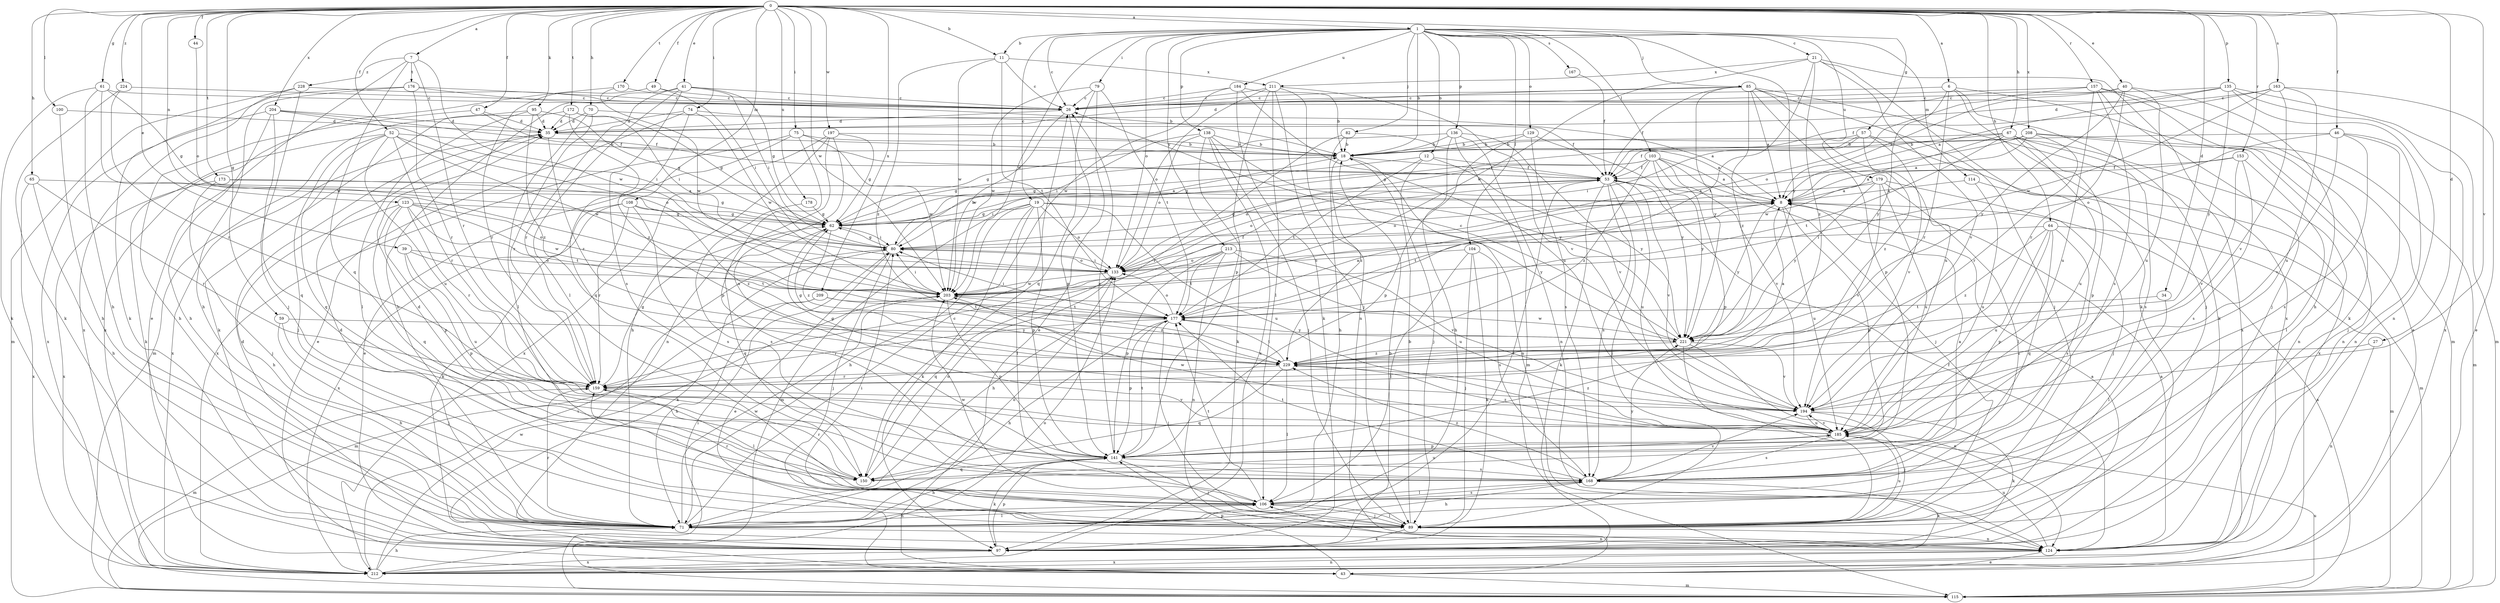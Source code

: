 strict digraph  {
0;
1;
6;
7;
8;
11;
12;
18;
19;
21;
26;
27;
34;
35;
39;
40;
41;
43;
44;
46;
47;
49;
52;
53;
57;
59;
61;
62;
64;
65;
67;
70;
71;
74;
75;
79;
80;
82;
85;
89;
95;
97;
100;
103;
104;
106;
108;
114;
115;
123;
124;
129;
133;
135;
136;
138;
141;
150;
153;
157;
159;
163;
167;
168;
170;
172;
173;
176;
177;
178;
179;
184;
185;
194;
197;
203;
204;
208;
209;
211;
212;
213;
221;
224;
228;
229;
0 -> 1  [label=a];
0 -> 6  [label=a];
0 -> 7  [label=a];
0 -> 11  [label=b];
0 -> 27  [label=d];
0 -> 34  [label=d];
0 -> 39  [label=e];
0 -> 40  [label=e];
0 -> 41  [label=e];
0 -> 44  [label=f];
0 -> 46  [label=f];
0 -> 47  [label=f];
0 -> 49  [label=f];
0 -> 52  [label=f];
0 -> 57  [label=g];
0 -> 59  [label=g];
0 -> 61  [label=g];
0 -> 64  [label=h];
0 -> 65  [label=h];
0 -> 67  [label=h];
0 -> 70  [label=h];
0 -> 74  [label=i];
0 -> 75  [label=i];
0 -> 95  [label=k];
0 -> 100  [label=l];
0 -> 108  [label=m];
0 -> 123  [label=n];
0 -> 135  [label=p];
0 -> 153  [label=r];
0 -> 157  [label=r];
0 -> 163  [label=s];
0 -> 170  [label=t];
0 -> 172  [label=t];
0 -> 173  [label=t];
0 -> 178  [label=u];
0 -> 194  [label=v];
0 -> 197  [label=w];
0 -> 203  [label=w];
0 -> 204  [label=x];
0 -> 208  [label=x];
0 -> 209  [label=x];
0 -> 224  [label=z];
1 -> 11  [label=b];
1 -> 12  [label=b];
1 -> 18  [label=b];
1 -> 19  [label=c];
1 -> 21  [label=c];
1 -> 26  [label=c];
1 -> 79  [label=i];
1 -> 82  [label=j];
1 -> 85  [label=j];
1 -> 103  [label=l];
1 -> 104  [label=l];
1 -> 114  [label=m];
1 -> 129  [label=o];
1 -> 133  [label=o];
1 -> 136  [label=p];
1 -> 138  [label=p];
1 -> 167  [label=s];
1 -> 179  [label=u];
1 -> 184  [label=u];
1 -> 203  [label=w];
1 -> 213  [label=y];
1 -> 221  [label=y];
6 -> 26  [label=c];
6 -> 43  [label=e];
6 -> 89  [label=j];
6 -> 97  [label=k];
6 -> 159  [label=r];
6 -> 221  [label=y];
7 -> 43  [label=e];
7 -> 150  [label=q];
7 -> 159  [label=r];
7 -> 176  [label=t];
7 -> 203  [label=w];
7 -> 228  [label=z];
8 -> 62  [label=g];
8 -> 141  [label=p];
8 -> 177  [label=t];
8 -> 185  [label=u];
8 -> 221  [label=y];
11 -> 26  [label=c];
11 -> 177  [label=t];
11 -> 203  [label=w];
11 -> 211  [label=x];
11 -> 229  [label=z];
12 -> 53  [label=f];
12 -> 62  [label=g];
12 -> 89  [label=j];
12 -> 177  [label=t];
12 -> 221  [label=y];
18 -> 53  [label=f];
18 -> 62  [label=g];
18 -> 124  [label=n];
18 -> 229  [label=z];
19 -> 62  [label=g];
19 -> 71  [label=h];
19 -> 97  [label=k];
19 -> 106  [label=l];
19 -> 115  [label=m];
19 -> 133  [label=o];
19 -> 141  [label=p];
19 -> 185  [label=u];
19 -> 221  [label=y];
21 -> 97  [label=k];
21 -> 177  [label=t];
21 -> 194  [label=v];
21 -> 203  [label=w];
21 -> 211  [label=x];
21 -> 212  [label=x];
21 -> 229  [label=z];
26 -> 35  [label=d];
26 -> 141  [label=p];
26 -> 203  [label=w];
27 -> 124  [label=n];
27 -> 229  [label=z];
34 -> 106  [label=l];
34 -> 177  [label=t];
35 -> 18  [label=b];
35 -> 212  [label=x];
35 -> 229  [label=z];
39 -> 133  [label=o];
39 -> 141  [label=p];
39 -> 177  [label=t];
39 -> 185  [label=u];
40 -> 8  [label=a];
40 -> 26  [label=c];
40 -> 71  [label=h];
40 -> 159  [label=r];
40 -> 185  [label=u];
40 -> 221  [label=y];
41 -> 26  [label=c];
41 -> 62  [label=g];
41 -> 71  [label=h];
41 -> 80  [label=i];
41 -> 106  [label=l];
41 -> 159  [label=r];
41 -> 168  [label=s];
43 -> 106  [label=l];
43 -> 115  [label=m];
43 -> 141  [label=p];
44 -> 133  [label=o];
46 -> 18  [label=b];
46 -> 89  [label=j];
46 -> 124  [label=n];
46 -> 133  [label=o];
46 -> 168  [label=s];
46 -> 194  [label=v];
47 -> 35  [label=d];
47 -> 53  [label=f];
47 -> 71  [label=h];
49 -> 26  [label=c];
49 -> 80  [label=i];
49 -> 159  [label=r];
52 -> 18  [label=b];
52 -> 89  [label=j];
52 -> 97  [label=k];
52 -> 133  [label=o];
52 -> 150  [label=q];
52 -> 159  [label=r];
52 -> 185  [label=u];
52 -> 203  [label=w];
53 -> 8  [label=a];
53 -> 80  [label=i];
53 -> 89  [label=j];
53 -> 97  [label=k];
53 -> 133  [label=o];
53 -> 168  [label=s];
53 -> 185  [label=u];
53 -> 194  [label=v];
57 -> 18  [label=b];
57 -> 62  [label=g];
57 -> 80  [label=i];
57 -> 194  [label=v];
57 -> 212  [label=x];
57 -> 229  [label=z];
59 -> 71  [label=h];
59 -> 89  [label=j];
59 -> 221  [label=y];
61 -> 26  [label=c];
61 -> 62  [label=g];
61 -> 71  [label=h];
61 -> 97  [label=k];
61 -> 203  [label=w];
62 -> 80  [label=i];
62 -> 150  [label=q];
62 -> 229  [label=z];
64 -> 80  [label=i];
64 -> 115  [label=m];
64 -> 141  [label=p];
64 -> 150  [label=q];
64 -> 168  [label=s];
64 -> 185  [label=u];
64 -> 229  [label=z];
65 -> 8  [label=a];
65 -> 71  [label=h];
65 -> 159  [label=r];
65 -> 212  [label=x];
67 -> 18  [label=b];
67 -> 53  [label=f];
67 -> 124  [label=n];
67 -> 141  [label=p];
67 -> 168  [label=s];
67 -> 177  [label=t];
67 -> 185  [label=u];
67 -> 203  [label=w];
70 -> 35  [label=d];
70 -> 53  [label=f];
70 -> 106  [label=l];
70 -> 159  [label=r];
71 -> 26  [label=c];
71 -> 35  [label=d];
71 -> 53  [label=f];
71 -> 106  [label=l];
71 -> 124  [label=n];
71 -> 133  [label=o];
71 -> 159  [label=r];
71 -> 203  [label=w];
74 -> 8  [label=a];
74 -> 35  [label=d];
74 -> 43  [label=e];
74 -> 150  [label=q];
74 -> 203  [label=w];
75 -> 18  [label=b];
75 -> 43  [label=e];
75 -> 141  [label=p];
75 -> 203  [label=w];
75 -> 212  [label=x];
79 -> 26  [label=c];
79 -> 43  [label=e];
79 -> 150  [label=q];
79 -> 177  [label=t];
79 -> 203  [label=w];
80 -> 18  [label=b];
80 -> 43  [label=e];
80 -> 62  [label=g];
80 -> 89  [label=j];
80 -> 97  [label=k];
80 -> 133  [label=o];
82 -> 8  [label=a];
82 -> 18  [label=b];
82 -> 71  [label=h];
82 -> 159  [label=r];
85 -> 8  [label=a];
85 -> 26  [label=c];
85 -> 35  [label=d];
85 -> 53  [label=f];
85 -> 89  [label=j];
85 -> 141  [label=p];
85 -> 185  [label=u];
85 -> 212  [label=x];
85 -> 221  [label=y];
85 -> 229  [label=z];
89 -> 18  [label=b];
89 -> 80  [label=i];
89 -> 97  [label=k];
89 -> 106  [label=l];
89 -> 124  [label=n];
89 -> 185  [label=u];
95 -> 35  [label=d];
95 -> 62  [label=g];
95 -> 106  [label=l];
95 -> 115  [label=m];
95 -> 229  [label=z];
97 -> 8  [label=a];
97 -> 18  [label=b];
97 -> 35  [label=d];
97 -> 141  [label=p];
97 -> 212  [label=x];
100 -> 35  [label=d];
100 -> 71  [label=h];
103 -> 8  [label=a];
103 -> 53  [label=f];
103 -> 62  [label=g];
103 -> 89  [label=j];
103 -> 133  [label=o];
103 -> 141  [label=p];
103 -> 194  [label=v];
103 -> 221  [label=y];
103 -> 229  [label=z];
104 -> 89  [label=j];
104 -> 97  [label=k];
104 -> 106  [label=l];
104 -> 133  [label=o];
104 -> 168  [label=s];
106 -> 71  [label=h];
106 -> 89  [label=j];
106 -> 159  [label=r];
106 -> 168  [label=s];
106 -> 177  [label=t];
106 -> 203  [label=w];
108 -> 62  [label=g];
108 -> 97  [label=k];
108 -> 159  [label=r];
108 -> 168  [label=s];
108 -> 212  [label=x];
108 -> 229  [label=z];
114 -> 8  [label=a];
114 -> 115  [label=m];
114 -> 185  [label=u];
115 -> 8  [label=a];
115 -> 80  [label=i];
115 -> 185  [label=u];
123 -> 62  [label=g];
123 -> 71  [label=h];
123 -> 133  [label=o];
123 -> 141  [label=p];
123 -> 150  [label=q];
123 -> 159  [label=r];
123 -> 177  [label=t];
123 -> 203  [label=w];
124 -> 8  [label=a];
124 -> 43  [label=e];
124 -> 53  [label=f];
124 -> 185  [label=u];
124 -> 212  [label=x];
129 -> 18  [label=b];
129 -> 141  [label=p];
129 -> 168  [label=s];
129 -> 221  [label=y];
133 -> 80  [label=i];
133 -> 150  [label=q];
133 -> 203  [label=w];
135 -> 8  [label=a];
135 -> 26  [label=c];
135 -> 35  [label=d];
135 -> 115  [label=m];
135 -> 124  [label=n];
135 -> 212  [label=x];
135 -> 221  [label=y];
136 -> 18  [label=b];
136 -> 62  [label=g];
136 -> 71  [label=h];
136 -> 115  [label=m];
136 -> 124  [label=n];
136 -> 194  [label=v];
138 -> 18  [label=b];
138 -> 80  [label=i];
138 -> 89  [label=j];
138 -> 97  [label=k];
138 -> 133  [label=o];
138 -> 212  [label=x];
138 -> 221  [label=y];
141 -> 26  [label=c];
141 -> 71  [label=h];
141 -> 89  [label=j];
141 -> 97  [label=k];
141 -> 150  [label=q];
141 -> 168  [label=s];
141 -> 177  [label=t];
150 -> 133  [label=o];
150 -> 159  [label=r];
150 -> 185  [label=u];
153 -> 8  [label=a];
153 -> 53  [label=f];
153 -> 106  [label=l];
153 -> 168  [label=s];
153 -> 194  [label=v];
157 -> 26  [label=c];
157 -> 89  [label=j];
157 -> 97  [label=k];
157 -> 115  [label=m];
157 -> 133  [label=o];
157 -> 168  [label=s];
157 -> 185  [label=u];
159 -> 62  [label=g];
159 -> 106  [label=l];
159 -> 115  [label=m];
159 -> 194  [label=v];
163 -> 26  [label=c];
163 -> 43  [label=e];
163 -> 53  [label=f];
163 -> 185  [label=u];
163 -> 194  [label=v];
163 -> 203  [label=w];
167 -> 53  [label=f];
168 -> 8  [label=a];
168 -> 35  [label=d];
168 -> 71  [label=h];
168 -> 97  [label=k];
168 -> 106  [label=l];
168 -> 177  [label=t];
168 -> 194  [label=v];
168 -> 221  [label=y];
168 -> 229  [label=z];
170 -> 26  [label=c];
170 -> 203  [label=w];
170 -> 212  [label=x];
172 -> 35  [label=d];
172 -> 62  [label=g];
172 -> 80  [label=i];
172 -> 97  [label=k];
172 -> 229  [label=z];
173 -> 8  [label=a];
173 -> 62  [label=g];
173 -> 89  [label=j];
173 -> 212  [label=x];
176 -> 18  [label=b];
176 -> 26  [label=c];
176 -> 71  [label=h];
176 -> 97  [label=k];
176 -> 159  [label=r];
177 -> 8  [label=a];
177 -> 71  [label=h];
177 -> 80  [label=i];
177 -> 89  [label=j];
177 -> 133  [label=o];
177 -> 141  [label=p];
177 -> 159  [label=r];
177 -> 221  [label=y];
178 -> 62  [label=g];
178 -> 168  [label=s];
179 -> 8  [label=a];
179 -> 89  [label=j];
179 -> 106  [label=l];
179 -> 133  [label=o];
179 -> 185  [label=u];
179 -> 194  [label=v];
179 -> 221  [label=y];
184 -> 18  [label=b];
184 -> 26  [label=c];
184 -> 97  [label=k];
184 -> 185  [label=u];
184 -> 203  [label=w];
185 -> 141  [label=p];
185 -> 168  [label=s];
185 -> 194  [label=v];
185 -> 203  [label=w];
185 -> 229  [label=z];
194 -> 62  [label=g];
194 -> 89  [label=j];
194 -> 97  [label=k];
194 -> 185  [label=u];
194 -> 229  [label=z];
197 -> 18  [label=b];
197 -> 62  [label=g];
197 -> 71  [label=h];
197 -> 124  [label=n];
197 -> 185  [label=u];
197 -> 212  [label=x];
203 -> 53  [label=f];
203 -> 80  [label=i];
203 -> 141  [label=p];
203 -> 177  [label=t];
204 -> 35  [label=d];
204 -> 53  [label=f];
204 -> 71  [label=h];
204 -> 80  [label=i];
204 -> 150  [label=q];
204 -> 212  [label=x];
208 -> 8  [label=a];
208 -> 18  [label=b];
208 -> 80  [label=i];
208 -> 115  [label=m];
208 -> 124  [label=n];
208 -> 159  [label=r];
209 -> 71  [label=h];
209 -> 115  [label=m];
209 -> 177  [label=t];
209 -> 229  [label=z];
211 -> 26  [label=c];
211 -> 89  [label=j];
211 -> 106  [label=l];
211 -> 124  [label=n];
211 -> 133  [label=o];
211 -> 141  [label=p];
211 -> 194  [label=v];
212 -> 71  [label=h];
212 -> 80  [label=i];
212 -> 124  [label=n];
212 -> 133  [label=o];
212 -> 203  [label=w];
213 -> 71  [label=h];
213 -> 124  [label=n];
213 -> 133  [label=o];
213 -> 141  [label=p];
213 -> 177  [label=t];
213 -> 185  [label=u];
213 -> 194  [label=v];
221 -> 26  [label=c];
221 -> 89  [label=j];
221 -> 124  [label=n];
221 -> 194  [label=v];
221 -> 203  [label=w];
221 -> 229  [label=z];
224 -> 26  [label=c];
224 -> 97  [label=k];
224 -> 159  [label=r];
228 -> 26  [label=c];
228 -> 89  [label=j];
228 -> 115  [label=m];
228 -> 212  [label=x];
229 -> 8  [label=a];
229 -> 62  [label=g];
229 -> 106  [label=l];
229 -> 150  [label=q];
229 -> 159  [label=r];
229 -> 177  [label=t];
}
